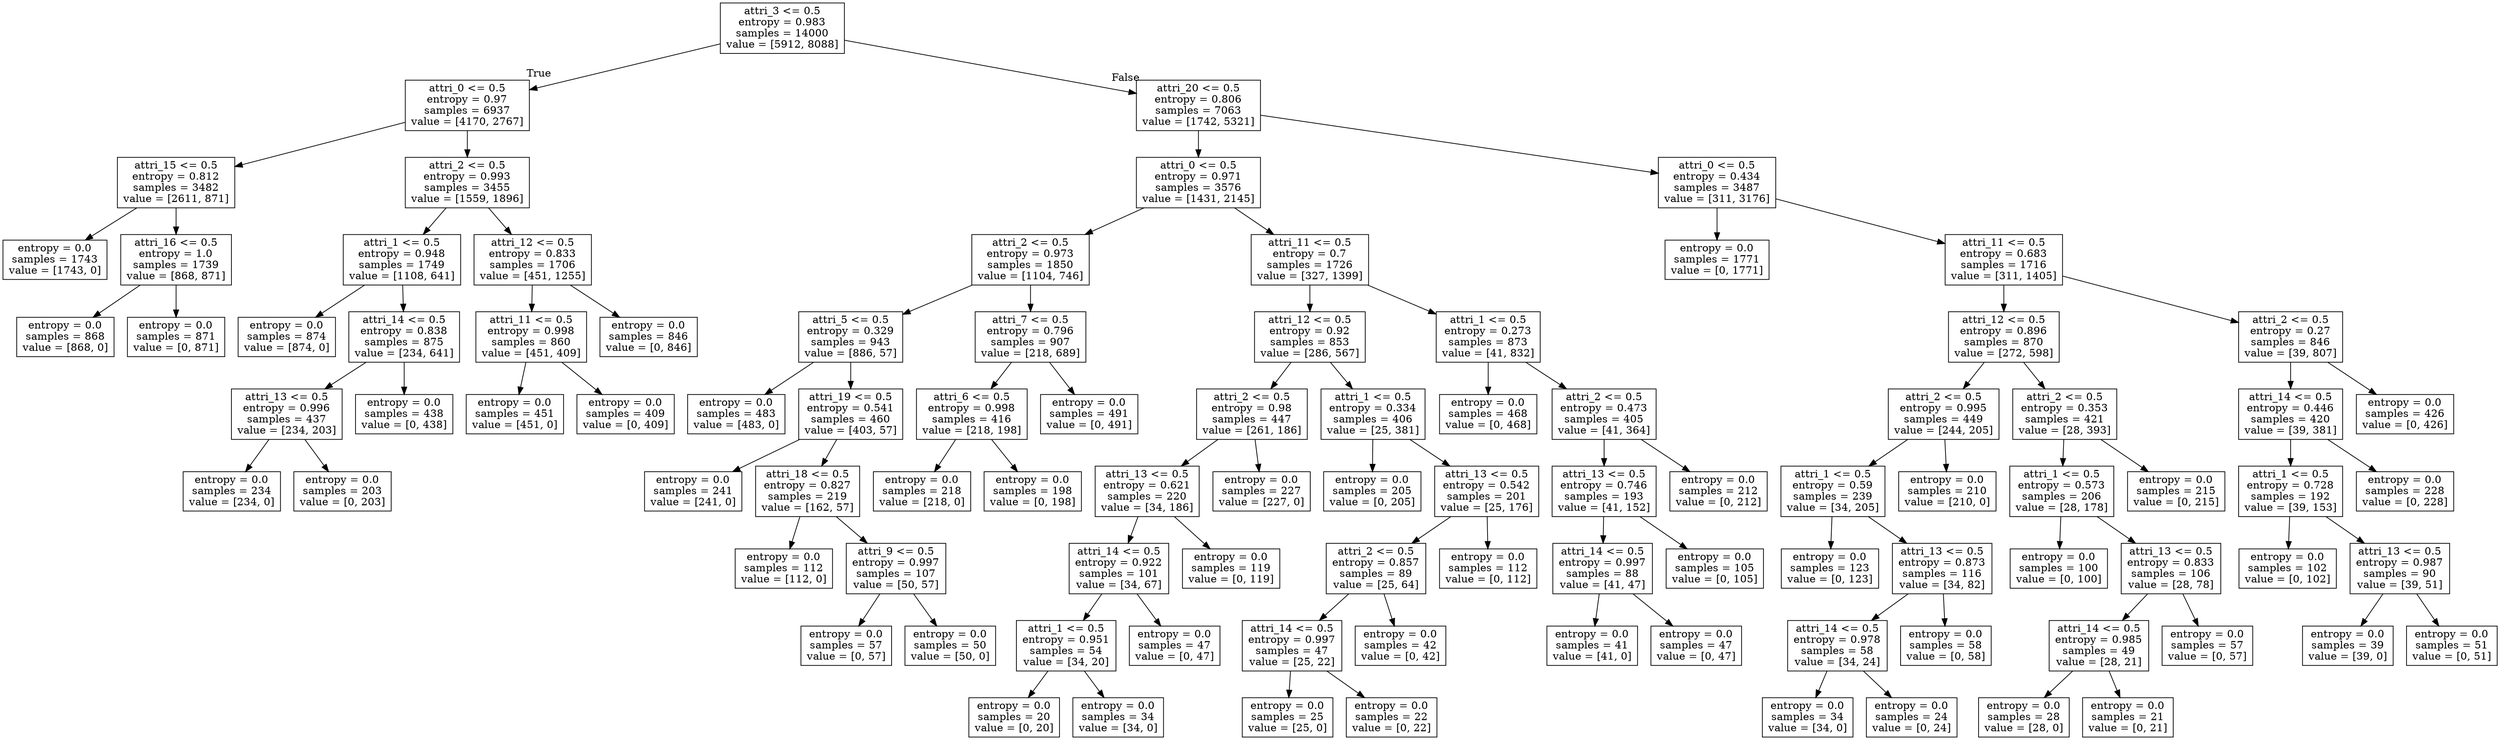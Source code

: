 digraph Tree {
node [shape=box] ;
0 [label="attri_3 <= 0.5\nentropy = 0.983\nsamples = 14000\nvalue = [5912, 8088]"] ;
1 [label="attri_0 <= 0.5\nentropy = 0.97\nsamples = 6937\nvalue = [4170, 2767]"] ;
0 -> 1 [labeldistance=2.5, labelangle=45, headlabel="True"] ;
2 [label="attri_15 <= 0.5\nentropy = 0.812\nsamples = 3482\nvalue = [2611, 871]"] ;
1 -> 2 ;
3 [label="entropy = 0.0\nsamples = 1743\nvalue = [1743, 0]"] ;
2 -> 3 ;
4 [label="attri_16 <= 0.5\nentropy = 1.0\nsamples = 1739\nvalue = [868, 871]"] ;
2 -> 4 ;
5 [label="entropy = 0.0\nsamples = 868\nvalue = [868, 0]"] ;
4 -> 5 ;
6 [label="entropy = 0.0\nsamples = 871\nvalue = [0, 871]"] ;
4 -> 6 ;
7 [label="attri_2 <= 0.5\nentropy = 0.993\nsamples = 3455\nvalue = [1559, 1896]"] ;
1 -> 7 ;
8 [label="attri_1 <= 0.5\nentropy = 0.948\nsamples = 1749\nvalue = [1108, 641]"] ;
7 -> 8 ;
9 [label="entropy = 0.0\nsamples = 874\nvalue = [874, 0]"] ;
8 -> 9 ;
10 [label="attri_14 <= 0.5\nentropy = 0.838\nsamples = 875\nvalue = [234, 641]"] ;
8 -> 10 ;
11 [label="attri_13 <= 0.5\nentropy = 0.996\nsamples = 437\nvalue = [234, 203]"] ;
10 -> 11 ;
12 [label="entropy = 0.0\nsamples = 234\nvalue = [234, 0]"] ;
11 -> 12 ;
13 [label="entropy = 0.0\nsamples = 203\nvalue = [0, 203]"] ;
11 -> 13 ;
14 [label="entropy = 0.0\nsamples = 438\nvalue = [0, 438]"] ;
10 -> 14 ;
15 [label="attri_12 <= 0.5\nentropy = 0.833\nsamples = 1706\nvalue = [451, 1255]"] ;
7 -> 15 ;
16 [label="attri_11 <= 0.5\nentropy = 0.998\nsamples = 860\nvalue = [451, 409]"] ;
15 -> 16 ;
17 [label="entropy = 0.0\nsamples = 451\nvalue = [451, 0]"] ;
16 -> 17 ;
18 [label="entropy = 0.0\nsamples = 409\nvalue = [0, 409]"] ;
16 -> 18 ;
19 [label="entropy = 0.0\nsamples = 846\nvalue = [0, 846]"] ;
15 -> 19 ;
20 [label="attri_20 <= 0.5\nentropy = 0.806\nsamples = 7063\nvalue = [1742, 5321]"] ;
0 -> 20 [labeldistance=2.5, labelangle=-45, headlabel="False"] ;
21 [label="attri_0 <= 0.5\nentropy = 0.971\nsamples = 3576\nvalue = [1431, 2145]"] ;
20 -> 21 ;
22 [label="attri_2 <= 0.5\nentropy = 0.973\nsamples = 1850\nvalue = [1104, 746]"] ;
21 -> 22 ;
23 [label="attri_5 <= 0.5\nentropy = 0.329\nsamples = 943\nvalue = [886, 57]"] ;
22 -> 23 ;
24 [label="entropy = 0.0\nsamples = 483\nvalue = [483, 0]"] ;
23 -> 24 ;
25 [label="attri_19 <= 0.5\nentropy = 0.541\nsamples = 460\nvalue = [403, 57]"] ;
23 -> 25 ;
26 [label="entropy = 0.0\nsamples = 241\nvalue = [241, 0]"] ;
25 -> 26 ;
27 [label="attri_18 <= 0.5\nentropy = 0.827\nsamples = 219\nvalue = [162, 57]"] ;
25 -> 27 ;
28 [label="entropy = 0.0\nsamples = 112\nvalue = [112, 0]"] ;
27 -> 28 ;
29 [label="attri_9 <= 0.5\nentropy = 0.997\nsamples = 107\nvalue = [50, 57]"] ;
27 -> 29 ;
30 [label="entropy = 0.0\nsamples = 57\nvalue = [0, 57]"] ;
29 -> 30 ;
31 [label="entropy = 0.0\nsamples = 50\nvalue = [50, 0]"] ;
29 -> 31 ;
32 [label="attri_7 <= 0.5\nentropy = 0.796\nsamples = 907\nvalue = [218, 689]"] ;
22 -> 32 ;
33 [label="attri_6 <= 0.5\nentropy = 0.998\nsamples = 416\nvalue = [218, 198]"] ;
32 -> 33 ;
34 [label="entropy = 0.0\nsamples = 218\nvalue = [218, 0]"] ;
33 -> 34 ;
35 [label="entropy = 0.0\nsamples = 198\nvalue = [0, 198]"] ;
33 -> 35 ;
36 [label="entropy = 0.0\nsamples = 491\nvalue = [0, 491]"] ;
32 -> 36 ;
37 [label="attri_11 <= 0.5\nentropy = 0.7\nsamples = 1726\nvalue = [327, 1399]"] ;
21 -> 37 ;
38 [label="attri_12 <= 0.5\nentropy = 0.92\nsamples = 853\nvalue = [286, 567]"] ;
37 -> 38 ;
39 [label="attri_2 <= 0.5\nentropy = 0.98\nsamples = 447\nvalue = [261, 186]"] ;
38 -> 39 ;
40 [label="attri_13 <= 0.5\nentropy = 0.621\nsamples = 220\nvalue = [34, 186]"] ;
39 -> 40 ;
41 [label="attri_14 <= 0.5\nentropy = 0.922\nsamples = 101\nvalue = [34, 67]"] ;
40 -> 41 ;
42 [label="attri_1 <= 0.5\nentropy = 0.951\nsamples = 54\nvalue = [34, 20]"] ;
41 -> 42 ;
43 [label="entropy = 0.0\nsamples = 20\nvalue = [0, 20]"] ;
42 -> 43 ;
44 [label="entropy = 0.0\nsamples = 34\nvalue = [34, 0]"] ;
42 -> 44 ;
45 [label="entropy = 0.0\nsamples = 47\nvalue = [0, 47]"] ;
41 -> 45 ;
46 [label="entropy = 0.0\nsamples = 119\nvalue = [0, 119]"] ;
40 -> 46 ;
47 [label="entropy = 0.0\nsamples = 227\nvalue = [227, 0]"] ;
39 -> 47 ;
48 [label="attri_1 <= 0.5\nentropy = 0.334\nsamples = 406\nvalue = [25, 381]"] ;
38 -> 48 ;
49 [label="entropy = 0.0\nsamples = 205\nvalue = [0, 205]"] ;
48 -> 49 ;
50 [label="attri_13 <= 0.5\nentropy = 0.542\nsamples = 201\nvalue = [25, 176]"] ;
48 -> 50 ;
51 [label="attri_2 <= 0.5\nentropy = 0.857\nsamples = 89\nvalue = [25, 64]"] ;
50 -> 51 ;
52 [label="attri_14 <= 0.5\nentropy = 0.997\nsamples = 47\nvalue = [25, 22]"] ;
51 -> 52 ;
53 [label="entropy = 0.0\nsamples = 25\nvalue = [25, 0]"] ;
52 -> 53 ;
54 [label="entropy = 0.0\nsamples = 22\nvalue = [0, 22]"] ;
52 -> 54 ;
55 [label="entropy = 0.0\nsamples = 42\nvalue = [0, 42]"] ;
51 -> 55 ;
56 [label="entropy = 0.0\nsamples = 112\nvalue = [0, 112]"] ;
50 -> 56 ;
57 [label="attri_1 <= 0.5\nentropy = 0.273\nsamples = 873\nvalue = [41, 832]"] ;
37 -> 57 ;
58 [label="entropy = 0.0\nsamples = 468\nvalue = [0, 468]"] ;
57 -> 58 ;
59 [label="attri_2 <= 0.5\nentropy = 0.473\nsamples = 405\nvalue = [41, 364]"] ;
57 -> 59 ;
60 [label="attri_13 <= 0.5\nentropy = 0.746\nsamples = 193\nvalue = [41, 152]"] ;
59 -> 60 ;
61 [label="attri_14 <= 0.5\nentropy = 0.997\nsamples = 88\nvalue = [41, 47]"] ;
60 -> 61 ;
62 [label="entropy = 0.0\nsamples = 41\nvalue = [41, 0]"] ;
61 -> 62 ;
63 [label="entropy = 0.0\nsamples = 47\nvalue = [0, 47]"] ;
61 -> 63 ;
64 [label="entropy = 0.0\nsamples = 105\nvalue = [0, 105]"] ;
60 -> 64 ;
65 [label="entropy = 0.0\nsamples = 212\nvalue = [0, 212]"] ;
59 -> 65 ;
66 [label="attri_0 <= 0.5\nentropy = 0.434\nsamples = 3487\nvalue = [311, 3176]"] ;
20 -> 66 ;
67 [label="entropy = 0.0\nsamples = 1771\nvalue = [0, 1771]"] ;
66 -> 67 ;
68 [label="attri_11 <= 0.5\nentropy = 0.683\nsamples = 1716\nvalue = [311, 1405]"] ;
66 -> 68 ;
69 [label="attri_12 <= 0.5\nentropy = 0.896\nsamples = 870\nvalue = [272, 598]"] ;
68 -> 69 ;
70 [label="attri_2 <= 0.5\nentropy = 0.995\nsamples = 449\nvalue = [244, 205]"] ;
69 -> 70 ;
71 [label="attri_1 <= 0.5\nentropy = 0.59\nsamples = 239\nvalue = [34, 205]"] ;
70 -> 71 ;
72 [label="entropy = 0.0\nsamples = 123\nvalue = [0, 123]"] ;
71 -> 72 ;
73 [label="attri_13 <= 0.5\nentropy = 0.873\nsamples = 116\nvalue = [34, 82]"] ;
71 -> 73 ;
74 [label="attri_14 <= 0.5\nentropy = 0.978\nsamples = 58\nvalue = [34, 24]"] ;
73 -> 74 ;
75 [label="entropy = 0.0\nsamples = 34\nvalue = [34, 0]"] ;
74 -> 75 ;
76 [label="entropy = 0.0\nsamples = 24\nvalue = [0, 24]"] ;
74 -> 76 ;
77 [label="entropy = 0.0\nsamples = 58\nvalue = [0, 58]"] ;
73 -> 77 ;
78 [label="entropy = 0.0\nsamples = 210\nvalue = [210, 0]"] ;
70 -> 78 ;
79 [label="attri_2 <= 0.5\nentropy = 0.353\nsamples = 421\nvalue = [28, 393]"] ;
69 -> 79 ;
80 [label="attri_1 <= 0.5\nentropy = 0.573\nsamples = 206\nvalue = [28, 178]"] ;
79 -> 80 ;
81 [label="entropy = 0.0\nsamples = 100\nvalue = [0, 100]"] ;
80 -> 81 ;
82 [label="attri_13 <= 0.5\nentropy = 0.833\nsamples = 106\nvalue = [28, 78]"] ;
80 -> 82 ;
83 [label="attri_14 <= 0.5\nentropy = 0.985\nsamples = 49\nvalue = [28, 21]"] ;
82 -> 83 ;
84 [label="entropy = 0.0\nsamples = 28\nvalue = [28, 0]"] ;
83 -> 84 ;
85 [label="entropy = 0.0\nsamples = 21\nvalue = [0, 21]"] ;
83 -> 85 ;
86 [label="entropy = 0.0\nsamples = 57\nvalue = [0, 57]"] ;
82 -> 86 ;
87 [label="entropy = 0.0\nsamples = 215\nvalue = [0, 215]"] ;
79 -> 87 ;
88 [label="attri_2 <= 0.5\nentropy = 0.27\nsamples = 846\nvalue = [39, 807]"] ;
68 -> 88 ;
89 [label="attri_14 <= 0.5\nentropy = 0.446\nsamples = 420\nvalue = [39, 381]"] ;
88 -> 89 ;
90 [label="attri_1 <= 0.5\nentropy = 0.728\nsamples = 192\nvalue = [39, 153]"] ;
89 -> 90 ;
91 [label="entropy = 0.0\nsamples = 102\nvalue = [0, 102]"] ;
90 -> 91 ;
92 [label="attri_13 <= 0.5\nentropy = 0.987\nsamples = 90\nvalue = [39, 51]"] ;
90 -> 92 ;
93 [label="entropy = 0.0\nsamples = 39\nvalue = [39, 0]"] ;
92 -> 93 ;
94 [label="entropy = 0.0\nsamples = 51\nvalue = [0, 51]"] ;
92 -> 94 ;
95 [label="entropy = 0.0\nsamples = 228\nvalue = [0, 228]"] ;
89 -> 95 ;
96 [label="entropy = 0.0\nsamples = 426\nvalue = [0, 426]"] ;
88 -> 96 ;
}